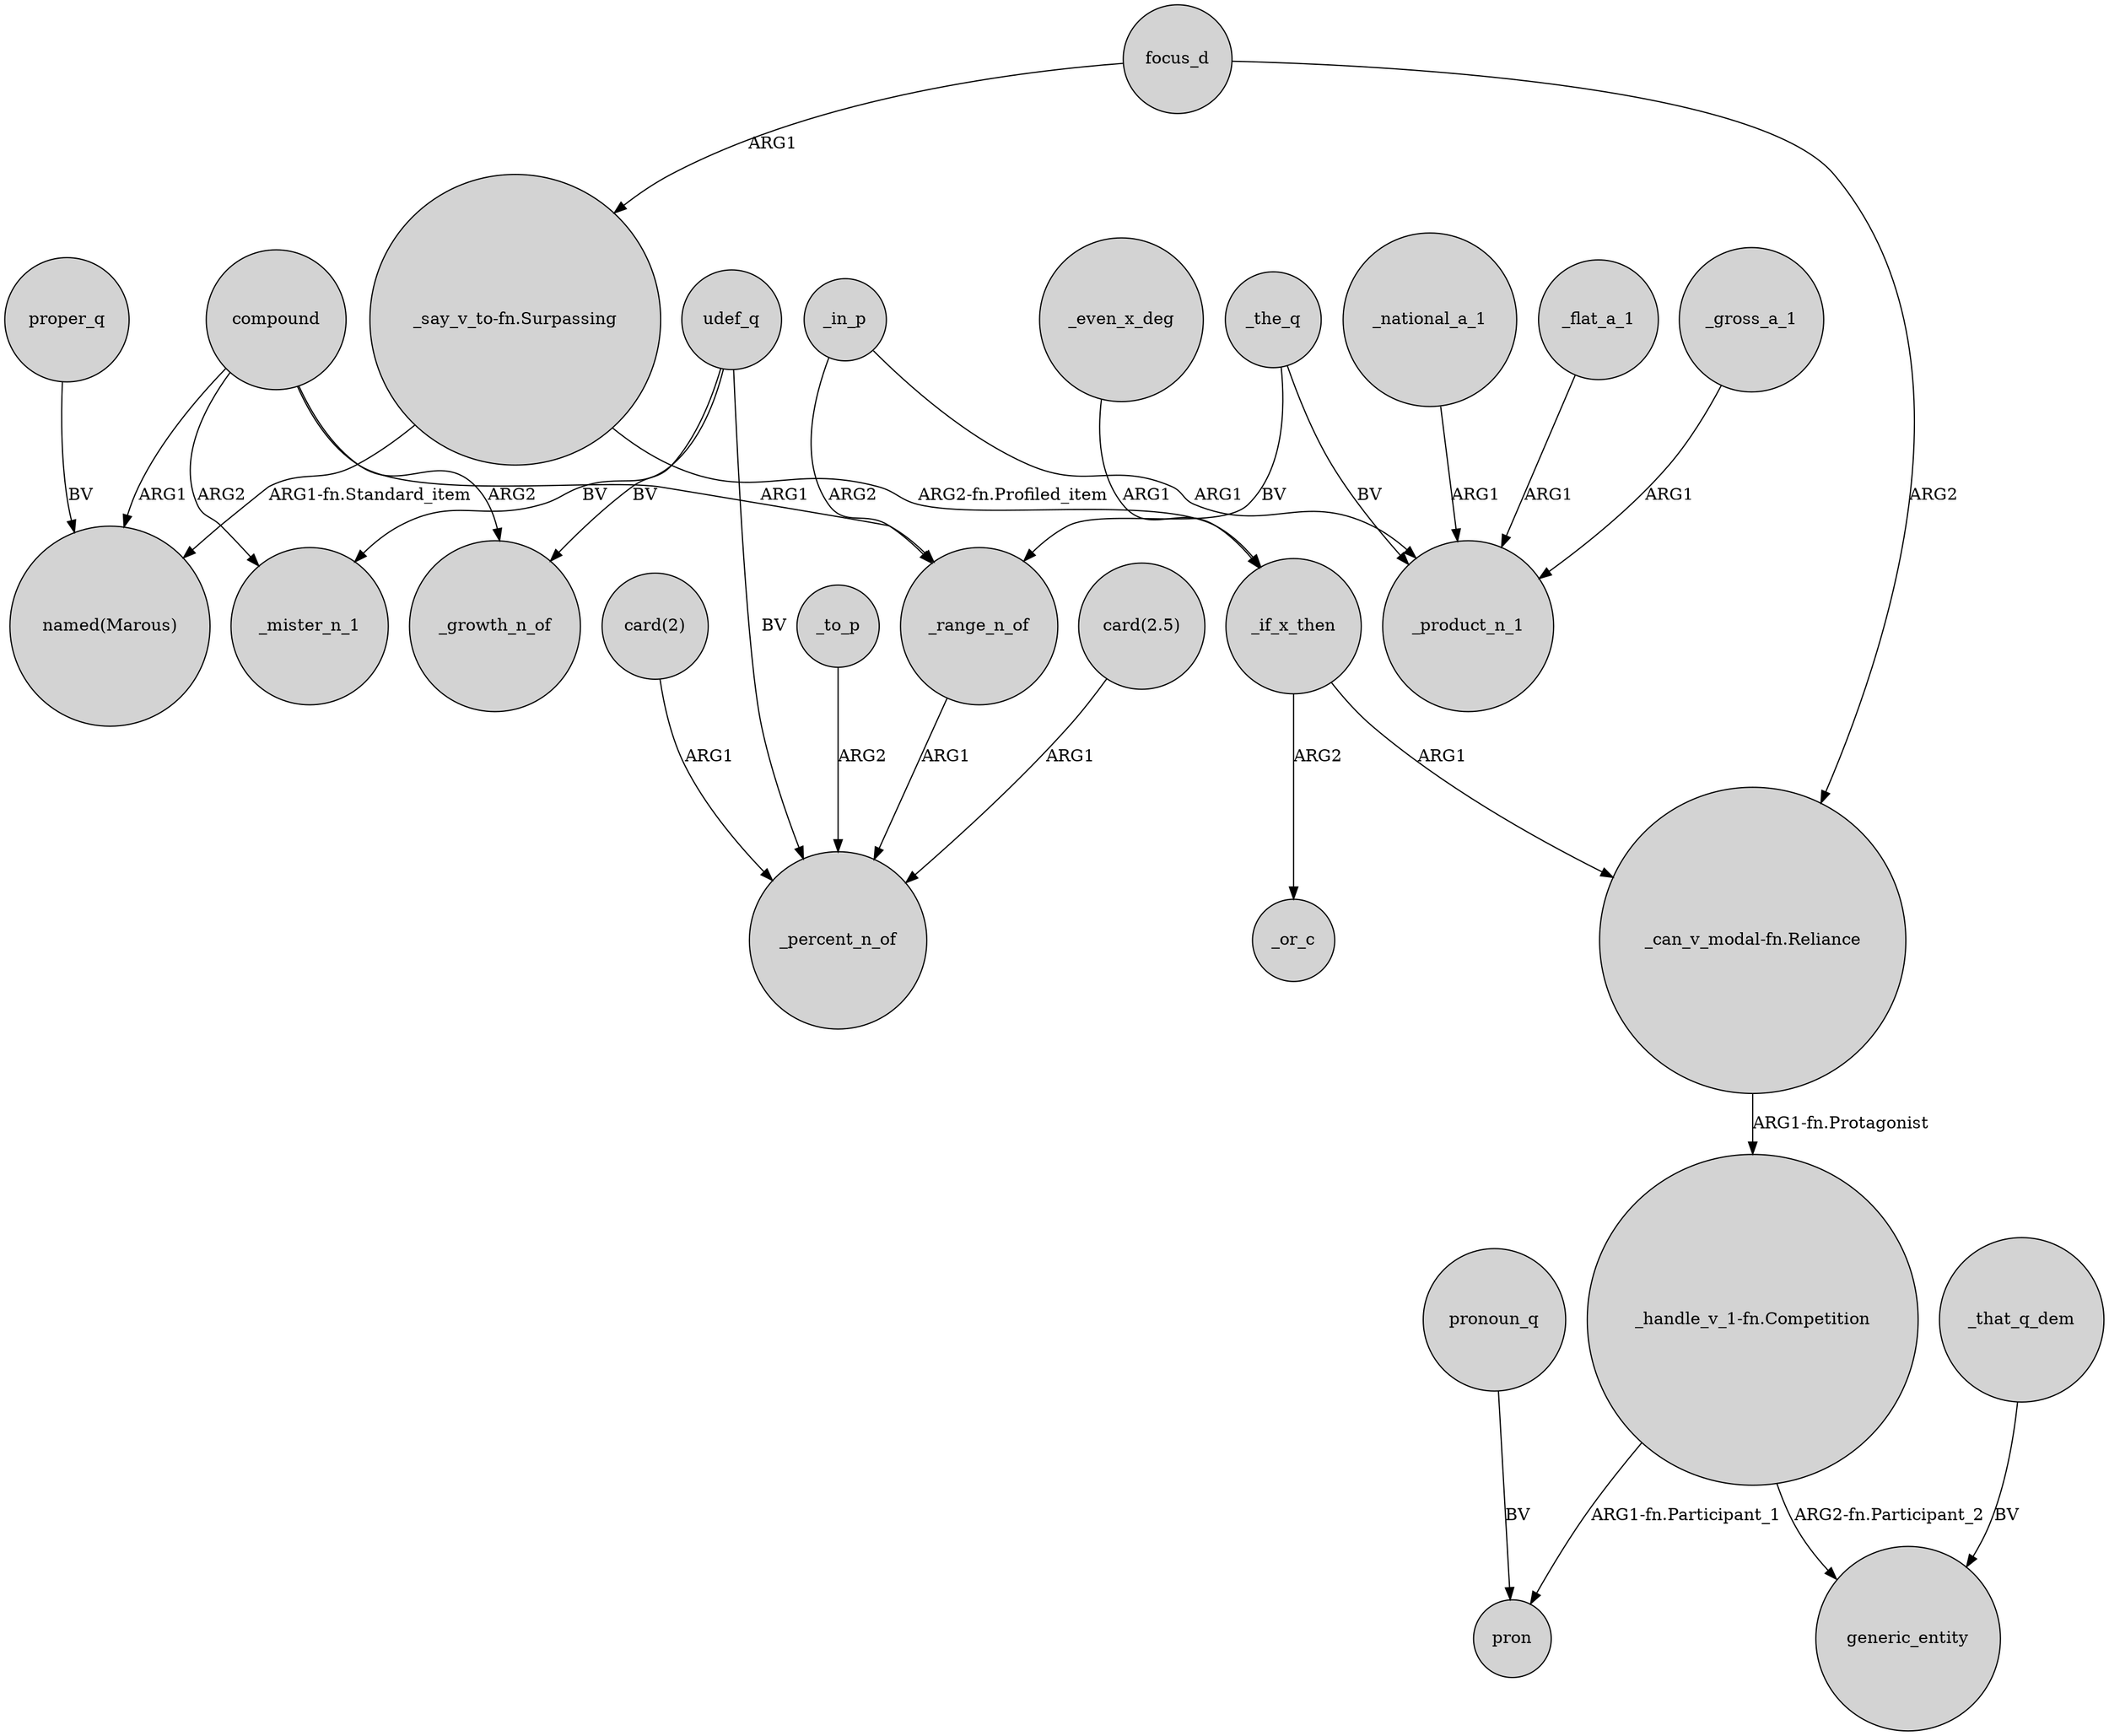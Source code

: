 digraph {
	node [shape=circle style=filled]
	proper_q -> "named(Marous)" [label=BV]
	compound -> _mister_n_1 [label=ARG2]
	_the_q -> _range_n_of [label=BV]
	_national_a_1 -> _product_n_1 [label=ARG1]
	_if_x_then -> "_can_v_modal-fn.Reliance" [label=ARG1]
	_even_x_deg -> _if_x_then [label=ARG1]
	_in_p -> _range_n_of [label=ARG2]
	_range_n_of -> _percent_n_of [label=ARG1]
	_flat_a_1 -> _product_n_1 [label=ARG1]
	_to_p -> _percent_n_of [label=ARG2]
	_the_q -> _product_n_1 [label=BV]
	udef_q -> _mister_n_1 [label=BV]
	"_handle_v_1-fn.Competition" -> pron [label="ARG1-fn.Participant_1"]
	compound -> _range_n_of [label=ARG1]
	pronoun_q -> pron [label=BV]
	"_handle_v_1-fn.Competition" -> generic_entity [label="ARG2-fn.Participant_2"]
	"_say_v_to-fn.Surpassing" -> "named(Marous)" [label="ARG1-fn.Standard_item"]
	udef_q -> _percent_n_of [label=BV]
	"card(2.5)" -> _percent_n_of [label=ARG1]
	_if_x_then -> _or_c [label=ARG2]
	compound -> _growth_n_of [label=ARG2]
	"_say_v_to-fn.Surpassing" -> _if_x_then [label="ARG2-fn.Profiled_item"]
	_gross_a_1 -> _product_n_1 [label=ARG1]
	udef_q -> _growth_n_of [label=BV]
	_in_p -> _product_n_1 [label=ARG1]
	"card(2)" -> _percent_n_of [label=ARG1]
	focus_d -> "_say_v_to-fn.Surpassing" [label=ARG1]
	focus_d -> "_can_v_modal-fn.Reliance" [label=ARG2]
	_that_q_dem -> generic_entity [label=BV]
	"_can_v_modal-fn.Reliance" -> "_handle_v_1-fn.Competition" [label="ARG1-fn.Protagonist"]
	compound -> "named(Marous)" [label=ARG1]
}
